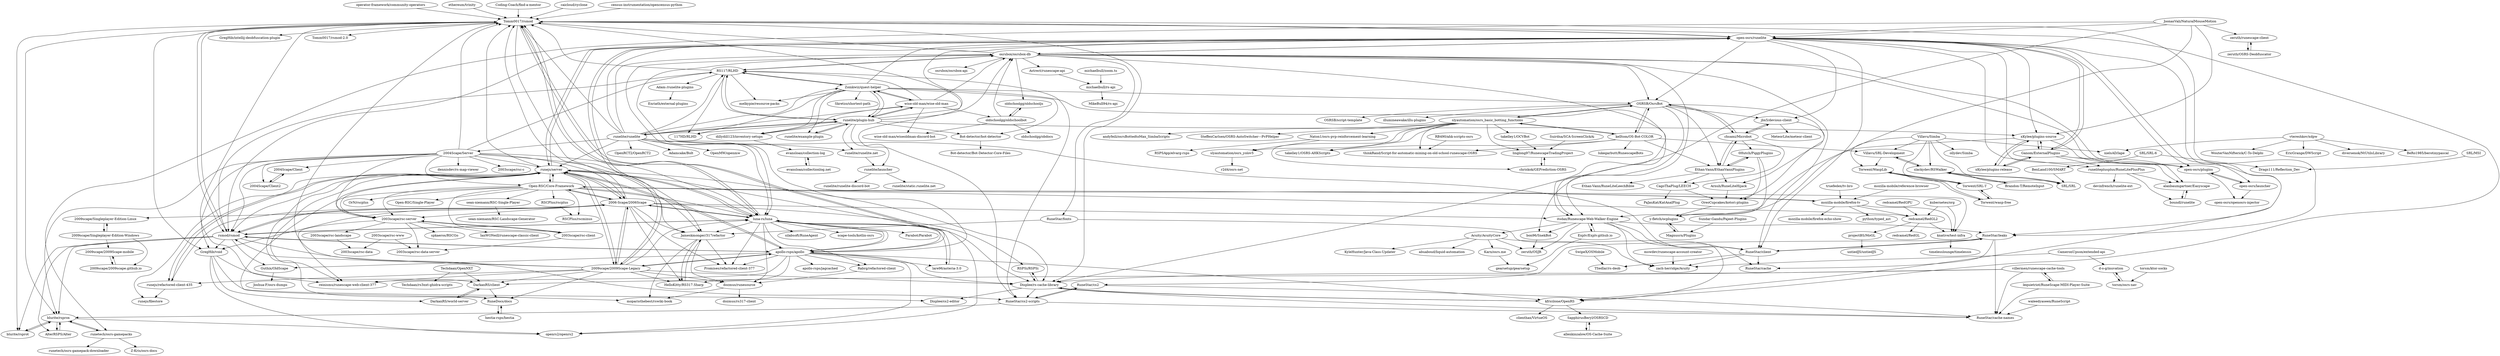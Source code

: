 digraph G {
"operator-framework/community-operators" -> "Tomm0017/rsmod" ["e"=1]
"kubernetes/org" -> "knative/test-infra" ["e"=1]
"kubernetes/org" -> "redcamel/RedGL2" ["e"=1]
"mozilla-mobile/reference-browser" -> "mozilla-mobile/firefox-tv" ["e"=1]
"JoonasVali/NaturalMouseMotion" -> "itsdax/Runescape-Web-Walker-Engine"
"JoonasVali/NaturalMouseMotion" -> "open-osrs/runelite"
"JoonasVali/NaturalMouseMotion" -> "zeruth/runescape-client"
"JoonasVali/NaturalMouseMotion" -> "runetech/osrs-gamepacks"
"JoonasVali/NaturalMouseMotion" -> "bon96/SnekBot"
"JoonasVali/NaturalMouseMotion" -> "xKylee/plugins-source"
"ethereum/trinity" -> "Tomm0017/rsmod" ["e"=1]
"mozilla-mobile/firefox-tv" -> "knative/test-infra"
"mozilla-mobile/firefox-tv" -> "redcamel/RedGL2"
"mozilla-mobile/firefox-tv" -> "Open-RSC/Core-Framework"
"mozilla-mobile/firefox-tv" -> "mozilla-mobile/firefox-echo-show"
"mozilla-mobile/firefox-tv" -> "python/typed_ast" ["e"=1]
"RuneStar/fonts" -> "Jameskmonger/317refactor"
"RuneStar/fonts" -> "kfricilone/OpenRS"
"Open-RSC/Core-Framework" -> "knative/test-infra"
"Open-RSC/Core-Framework" -> "2003scape/rsc-server"
"Open-RSC/Core-Framework" -> "2006-Scape/2006Scape"
"Open-RSC/Core-Framework" -> "RSCPlus/rscplus"
"Open-RSC/Core-Framework" -> "runejs/server"
"Open-RSC/Core-Framework" -> "luna-rs/luna"
"Open-RSC/Core-Framework" -> "OrN/rscplus"
"Open-RSC/Core-Framework" -> "moparisthebest/rswiki-book"
"Open-RSC/Core-Framework" -> "Open-RSC/Single-Player"
"Open-RSC/Core-Framework" -> "sean-niemann/RSC-Single-Player"
"Open-RSC/Core-Framework" -> "2003scape/rsc-client"
"Open-RSC/Core-Framework" -> "redcamel/RedGL2"
"Open-RSC/Core-Framework" -> "mozilla-mobile/firefox-tv"
"Open-RSC/Core-Framework" -> "RSCPlus/rscminus"
"Open-RSC/Core-Framework" -> "Jameskmonger/317refactor"
"mswdev/runescape-account-creator" -> "zach-herridge/Acuity"
"runeliteplusplus/RuneLitePlusPlus" -> "alanbaumgartner/Easyscape"
"runeliteplusplus/RuneLitePlusPlus" -> "devinfrench/runelite-ext"
"runeliteplusplus/RuneLitePlusPlus" -> "boundl/runelite"
"open-osrs/runelite" -> "open-osrs/plugins"
"open-osrs/runelite" -> "Tomm0017/rsmod"
"open-osrs/runelite" -> "Ganom/ExternalPlugins"
"open-osrs/runelite" -> "runeliteplusplus/RuneLitePlusPlus"
"open-osrs/runelite" -> "xKylee/plugins-source"
"open-osrs/runelite" -> "rsmod/rsmod"
"open-osrs/runelite" -> "open-osrs/launcher"
"open-osrs/runelite" -> "RuneStar/client"
"open-osrs/runelite" -> "2009scape/2009Scape-Legacy"
"open-osrs/runelite" -> "runejs/server"
"open-osrs/runelite" -> "osrsbox/osrsbox-db"
"open-osrs/runelite" -> "jbx5/devious-client"
"open-osrs/runelite" -> "alanbaumgartner/Easyscape"
"open-osrs/runelite" -> "OSRSB/OsrsBot"
"open-osrs/runelite" -> "RuneStar/leaks"
"OSRSB/OsrsBot" -> "OSRSB/script-template"
"OSRSB/OsrsBot" -> "slyautomation/osrs_basic_botting_functions"
"OSRSB/OsrsBot" -> "chsami/Microbot"
"OSRSB/OsrsBot" -> "kelltom/OS-Bot-COLOR"
"OSRSB/OsrsBot" -> "jbx5/devious-client"
"OSRSB/OsrsBot" -> "Ethan-Vann/EthanVannPlugins"
"OSRSB/OsrsBot" -> "itsdax/Runescape-Web-Walker-Engine"
"OSRSB/OsrsBot" -> "illumineawake/illu-plugins"
"OSRSB/OsrsBot" -> "Arnuh/RuneLiteHijack"
"SwipeX/OSMobile" -> "TSedlar/rs-deob"
"Villavu/Simba" -> "slackydev/RSWalker"
"Villavu/Simba" -> "Villavu/SRL-Development"
"Villavu/Simba" -> "nielsAD/lape"
"Villavu/Simba" -> "SRL/SRL"
"Villavu/Simba" -> "Torwent/SRL-T"
"Villavu/Simba" -> "Torwent/WaspLib"
"Villavu/Simba" -> "ollydev/Simba"
"Ganom/ExternalPlugins" -> "xKylee/plugins-source"
"Ganom/ExternalPlugins" -> "xKylee/plugins-release"
"Ganom/ExternalPlugins" -> "open-osrs/plugins"
"Ganom/ExternalPlugins" -> "runeliteplusplus/RuneLitePlusPlus"
"Ganom/ExternalPlugins" -> "open-osrs/runelite"
"Ganom/ExternalPlugins" -> "alanbaumgartner/Easyscape"
"2009scape/2009Scape-Legacy" -> "2006-Scape/2006Scape"
"2009scape/2009Scape-Legacy" -> "runejs/server"
"2009scape/2009Scape-Legacy" -> "runejs/refactored-client-435"
"2009scape/2009Scape-Legacy" -> "Tomm0017/rsmod"
"2009scape/2009Scape-Legacy" -> "Displee/rs-cache-library"
"2009scape/2009Scape-Legacy" -> "apollo-rsps/apollo"
"2009scape/2009Scape-Legacy" -> "HelloKitty/RS317.Sharp"
"2009scape/2009Scape-Legacy" -> "RuneDocs/docs"
"2009scape/2009Scape-Legacy" -> "reinismu/runescape-web-client-377"
"2009scape/2009Scape-Legacy" -> "luna-rs/luna"
"2009scape/2009Scape-Legacy" -> "open-osrs/runelite"
"2009scape/2009Scape-Legacy" -> "dozmus/runesource"
"2009scape/2009Scape-Legacy" -> "DarkanRS/client"
"2009scape/2009Scape-Legacy" -> "rsmod/rsmod"
"open-osrs/launcher" -> "open-osrs/plugins"
"open-osrs/launcher" -> "open-osrs/openosrs-injector"
"Coding-Coach/find-a-mentor" -> "Tomm0017/rsmod" ["e"=1]
"RuneStar/cs2-scripts" -> "RuneStar/cs2"
"RuneStar/cs2-scripts" -> "RuneStar/cache-names"
"RuneStar/cs2-scripts" -> "blurite/rsprox"
"Tomm0017/rsmod" -> "rsmod/rsmod"
"Tomm0017/rsmod" -> "apollo-rsps/apollo"
"Tomm0017/rsmod" -> "luna-rs/luna"
"Tomm0017/rsmod" -> "RuneStar/leaks"
"Tomm0017/rsmod" -> "RuneStar/cs2-scripts"
"Tomm0017/rsmod" -> "Displee/rs-cache-library"
"Tomm0017/rsmod" -> "kfricilone/OpenRS"
"Tomm0017/rsmod" -> "GregHib/intellij-deobfuscation-plugin"
"Tomm0017/rsmod" -> "blurite/rsprot"
"Tomm0017/rsmod" -> "open-osrs/runelite"
"Tomm0017/rsmod" -> "Tomm0017/rsmod-2.0"
"Tomm0017/rsmod" -> "GregHib/void"
"Tomm0017/rsmod" -> "blurite/rsprox"
"Tomm0017/rsmod" -> "Jameskmonger/317refactor"
"Tomm0017/rsmod" -> "reinismu/runescape-web-client-377"
"DarkanRS/client" -> "DarkanRS/world-server"
"DarkanRS/client" -> "RuneDocs/docs"
"alanbaumgartner/Easyscape" -> "boundl/runelite"
"boundl/runelite" -> "alanbaumgartner/Easyscape"
"Suirdna/SCA-ScreenClickAi" -> "linglong97/RunescapeTradingProject"
"lequietriot/RuneScape-MIDI-Player-Suite" -> "RuneStar/cache-names"
"lequietriot/RuneScape-MIDI-Player-Suite" -> "villermen/runescape-cache-tools"
"2006-Scape/2006Scape" -> "2009scape/2009Scape-Legacy"
"2006-Scape/2006Scape" -> "runejs/server"
"2006-Scape/2006Scape" -> "luna-rs/luna"
"2006-Scape/2006Scape" -> "rsmod/rsmod"
"2006-Scape/2006Scape" -> "runejs/refactored-client-435"
"2006-Scape/2006Scape" -> "Tomm0017/rsmod"
"2006-Scape/2006Scape" -> "2009scape/Singleplayer-Edition-Linux"
"2006-Scape/2006Scape" -> "Open-RSC/Core-Framework"
"2006-Scape/2006Scape" -> "2003scape/rsc-server"
"2006-Scape/2006Scape" -> "GregHib/void"
"2006-Scape/2006Scape" -> "Jameskmonger/317refactor"
"2006-Scape/2006Scape" -> "HelloKitty/RS317.Sharp"
"2006-Scape/2006Scape" -> "itsdax/Runescape-Web-Walker-Engine"
"2006-Scape/2006Scape" -> "RSPSi/RSPSi"
"2006-Scape/2006Scape" -> "Promises/refactored-client-377"
"BenLand100/SMART" -> "SRL/SRL"
"oldschoolgg/oldschoolbot" -> "oldschoolgg/oldschooljs"
"oldschoolgg/oldschoolbot" -> "osrsbox/osrsbox-db"
"oldschoolgg/oldschoolbot" -> "oldschoolgg/obdocs"
"oldschoolgg/oldschoolbot" -> "wise-old-man/wiseoldman-discord-bot"
"SRL/SRL-6" -> "BenLand100/SMART"
"SRL/SRL-6" -> "Drags111/Reflection_Dev"
"RuneStar/leaks" -> "RuneStar/cache"
"RuneStar/leaks" -> "RuneStar/cs2"
"RuneStar/leaks" -> "RuneStar/client"
"RuneStar/leaks" -> "RuneStar/cache-names"
"CameronUpson/extended-api" -> "zach-herridge/Acuity"
"CameronUpson/extended-api" -> "d-o-g/inuvation"
"RuneStar/cs2" -> "RuneStar/cache-names"
"RuneStar/cs2" -> "RuneStar/cs2-scripts"
"oldschoolgg/oldschooljs" -> "oldschoolgg/oldschoolbot"
"redcamel/RedGL2" -> "knative/test-infra"
"redcamel/RedGL2" -> "redcamel/RedGL"
"redcamel/RedGL2" -> "projectBS/MoGL"
"HelloKitty/RS317.Sharp" -> "Jameskmonger/317refactor"
"RSPSi/RSPSi" -> "Displee/rs-cache-library"
"zeruth/runescape-client" -> "zeruth/OSRS-Deobfuscator"
"hestia-rsps/hestia" -> "RuneDocs/docs"
"knative/test-infra" -> "timelesslounge/timelessis"
"zeruth/OSRS-Deobfuscator" -> "zeruth/runescape-client"
"bon96/SnekBot" -> "zeruth/OSJR"
"waleedyaseen/RuneScript" -> "RuneStar/cache-names"
"SRL/SRL" -> "slackydev/RSWalker"
"SRL/MSI" -> "Drags111/Reflection_Dev"
"dillydill123/inventory-setups" -> "evansloan/collection-log"
"wise-old-man/wise-old-man" -> "wise-old-man/wiseoldman-discord-bot"
"wise-old-man/wise-old-man" -> "Zoinkwiz/quest-helper"
"wise-old-man/wise-old-man" -> "RS117/RLHD"
"wise-old-man/wise-old-man" -> "runelite/plugin-hub"
"wise-old-man/wise-old-man" -> "osrsbox/osrsbox-db"
"wise-old-man/wise-old-man" -> "oldschoolgg/oldschoolbot"
"wise-old-man/wise-old-man" -> "dillydill123/inventory-setups"
"vtereshkov/xdpw" -> "BeRo1985/berotinypascal"
"vtereshkov/xdpw" -> "nielsAD/lape"
"vtereshkov/xdpw" -> "WouterVanNifterick/C-To-Delphi" ["e"=1]
"vtereshkov/xdpw" -> "EricGrange/DWScript" ["e"=1]
"vtereshkov/xdpw" -> "diversenok/NtUtilsLibrary"
"2003scape/rsc-landscape" -> "2003scape/rsc-data"
"2009scape/Singleplayer-Edition-Windows" -> "2009scape/Singleplayer-Edition-Linux"
"2009scape/Singleplayer-Edition-Windows" -> "2009scape/2009scape.github.io"
"2009scape/Singleplayer-Edition-Windows" -> "2009scape/2009Scape-mobile"
"runelite/plugin-hub" -> "runelite/example-plugin"
"runelite/plugin-hub" -> "Zoinkwiz/quest-helper"
"runelite/plugin-hub" -> "runelite/runelite"
"runelite/plugin-hub" -> "RS117/RLHD"
"runelite/plugin-hub" -> "Bot-detector/bot-detector"
"runelite/plugin-hub" -> "runelite/launcher"
"runelite/plugin-hub" -> "dillydill123/inventory-setups"
"runelite/plugin-hub" -> "open-osrs/runelite"
"runelite/plugin-hub" -> "runelite/runelite.net"
"runelite/plugin-hub" -> "117HD/RLHD"
"runelite/plugin-hub" -> "xKylee/plugins-source"
"runelite/plugin-hub" -> "wise-old-man/wise-old-man"
"runelite/plugin-hub" -> "osrsbox/osrsbox-db"
"Zoinkwiz/quest-helper" -> "runelite/plugin-hub"
"Zoinkwiz/quest-helper" -> "RS117/RLHD"
"Zoinkwiz/quest-helper" -> "runelite/example-plugin"
"Zoinkwiz/quest-helper" -> "Bot-detector/bot-detector"
"Zoinkwiz/quest-helper" -> "wise-old-man/wise-old-man"
"Zoinkwiz/quest-helper" -> "dillydill123/inventory-setups"
"Zoinkwiz/quest-helper" -> "open-osrs/runelite"
"Zoinkwiz/quest-helper" -> "117HD/RLHD"
"Zoinkwiz/quest-helper" -> "melkypie/resource-packs"
"Zoinkwiz/quest-helper" -> "OSRSB/OsrsBot"
"Zoinkwiz/quest-helper" -> "Skretzo/shortest-path"
"Zoinkwiz/quest-helper" -> "itsdax/Runescape-Web-Walker-Engine"
"xKylee/plugins-release" -> "xKylee/plugins-source"
"xKylee/plugins-release" -> "Ganom/ExternalPlugins"
"open-osrs/plugins" -> "open-osrs/launcher"
"open-osrs/plugins" -> "open-osrs/openosrs-injector"
"lare96/asteria-3.0" -> "luna-rs/luna"
"redcamel/RedGPU" -> "redcamel/RedGL2" ["e"=1]
"Adam-/runelite-plugins" -> "Enriath/external-plugins"
"sean-niemann/RSC-Single-Player" -> "sean-niemann/RSC-Landscape-Generator"
"takelley1/OCVBot" -> "linglong97/RunescapeTradingProject"
"runejs/server" -> "runejs/refactored-client-435"
"runejs/server" -> "2003scape/rsc-server"
"runejs/server" -> "2006-Scape/2006Scape"
"runejs/server" -> "reinismu/runescape-web-client-377"
"runejs/server" -> "2009scape/2009Scape-Legacy"
"runejs/server" -> "apollo-rsps/apollo"
"runejs/server" -> "Tomm0017/rsmod"
"runejs/server" -> "rsmod/rsmod"
"runejs/server" -> "luna-rs/luna"
"runejs/server" -> "Displee/rs-cache-library"
"runejs/server" -> "Open-RSC/Core-Framework"
"runejs/server" -> "RuneDocs/docs"
"runejs/server" -> "openrs2/openrs2"
"runejs/server" -> "open-osrs/runelite"
"runejs/server" -> "runejs/filestore"
"runelite/example-plugin" -> "runelite/plugin-hub"
"2003scape/rsc-server" -> "2003scape/rsc-client"
"2003scape/rsc-server" -> "2003scape/rsc-data-server"
"2003scape/rsc-server" -> "spkaeros/RSCGo"
"2003scape/rsc-server" -> "reinismu/runescape-web-client-377"
"2003scape/rsc-server" -> "2003scape/rsc-landscape"
"2003scape/rsc-server" -> "IanWONeill/runescape-classic-client"
"2003scape/rsc-server" -> "runejs/server"
"xKylee/plugins-source" -> "Ganom/ExternalPlugins"
"xKylee/plugins-source" -> "xKylee/plugins-release"
"xKylee/plugins-source" -> "open-osrs/plugins"
"xKylee/plugins-source" -> "y-fletch/ocplugins"
"runetech/osrs-gamepacks" -> "runetech/osrs-gamepack-downloader"
"runetech/osrs-gamepacks" -> "Z-Kris/osrs-docs"
"runetech/osrs-gamepacks" -> "blurite/rsprox"
"runejs/refactored-client-435" -> "runejs/server"
"runejs/refactored-client-435" -> "runejs/filestore"
"villermen/runescape-cache-tools" -> "lequietriot/RuneScape-MIDI-Player-Suite"
"villermen/runescape-cache-tools" -> "Displee/rs-cache-library"
"villermen/runescape-cache-tools" -> "DarkanRS/client"
"villermen/runescape-cache-tools" -> "RuneStar/cache-names"
"RSCPlus/rscplus" -> "RSCPlus/rscminus"
"Guthix/OldScape" -> "Joshua-F/osrs-dumps"
"Jameskmonger/317refactor" -> "dozmus/runesource"
"Jameskmonger/317refactor" -> "moparisthebest/rswiki-book"
"Jameskmonger/317refactor" -> "Promises/refactored-client-377"
"Jameskmonger/317refactor" -> "HelloKitty/RS317.Sharp"
"chriskok/GEPrediction-OSRS" -> "linglong97/RunescapeTradingProject"
"evansloan/collection-log" -> "evansloan/collectionlog.net"
"d-o-g/inuvation" -> "torsm/osrs-nav"
"rsmod/rsmod" -> "Tomm0017/rsmod"
"rsmod/rsmod" -> "luna-rs/luna"
"rsmod/rsmod" -> "blurite/rsprox"
"rsmod/rsmod" -> "GregHib/void"
"rsmod/rsmod" -> "Guthix/OldScape"
"rsmod/rsmod" -> "apollo-rsps/apollo"
"rsmod/rsmod" -> "AlterRSPS/Alter"
"rsmod/rsmod" -> "blurite/rsprot"
"rsmod/rsmod" -> "RuneStar/cs2-scripts"
"rsmod/rsmod" -> "2006-Scape/2006Scape"
"RuneDocs/docs" -> "hestia-rsps/hestia"
"Villavu/SRL-Development" -> "slackydev/RSWalker"
"Villavu/SRL-Development" -> "Torwent/WaspLib"
"slackydev/RSWalker" -> "SRL/SRL"
"slackydev/RSWalker" -> "Brandon-T/RemoteInput"
"slackydev/RSWalker" -> "Villavu/SRL-Development"
"2009scape/2009scape.github.io" -> "2009scape/2009Scape-mobile"
"2003scape/rsc-client" -> "2003scape/rsc-data-server"
"2003scape/rsc-client" -> "2003scape/rsc-server"
"2009scape/Singleplayer-Edition-Linux" -> "2009scape/Singleplayer-Edition-Windows"
"Brandon-T/RemoteInput" -> "slackydev/RSWalker"
"Torwent/wasp-free" -> "Torwent/WaspLib"
"Torwent/wasp-free" -> "Torwent/SRL-T"
"slyautomation/osrs_basic_botting_functions" -> "kelltom/OS-Bot-COLOR"
"slyautomation/osrs_basic_botting_functions" -> "OSRSB/OsrsBot"
"slyautomation/osrs_basic_botting_functions" -> "takelley1/OSRS-AHKScripts"
"slyautomation/osrs_basic_botting_functions" -> "andyfeili/osrsBottedtoMax_SimbaScripts"
"slyautomation/osrs_basic_botting_functions" -> "slyautomation/osrs_yolov5"
"slyautomation/osrs_basic_botting_functions" -> "linglong97/RunescapeTradingProject"
"slyautomation/osrs_basic_botting_functions" -> "Naton1/osrs-pvp-reinforcement-learning"
"slyautomation/osrs_basic_botting_functions" -> "takelley1/OCVBot"
"slyautomation/osrs_basic_botting_functions" -> "chriskok/GEPrediction-OSRS"
"slyautomation/osrs_basic_botting_functions" -> "thinkRand/Script-for-automatic-mining-on-old-school-runescape-OSRS"
"slyautomation/osrs_basic_botting_functions" -> "SteffenCarlsen/OSRS-AutoSwitcher---PvPHelper"
"Astrect/runescape-api" -> "michaelbull/rs-api"
"dozmus/runesource" -> "dozmus/rs317-client"
"dozmus/runesource" -> "moparisthebest/rswiki-book"
"Sundar-Gandu/Pajeet-Plugins" -> "Magnusrn/Plugins"
"DarkanRS/world-server" -> "DarkanRS/client"
"Displee/rs-cache-library" -> "kfricilone/OpenRS"
"Displee/rs-cache-library" -> "RSPSi/RSPSi"
"Displee/rs-cache-library" -> "Displee/cs2-editor"
"Displee/rs-cache-library" -> "RuneStar/cs2-scripts"
"Displee/rs-cache-library" -> "RuneStar/cache-names"
"projectBS/MoGL" -> "untiedJS/untiedJS"
"Techdaan/OpenNXT" -> "DarkanRS/client"
"Techdaan/OpenNXT" -> "Techdaan/rs3nxt-ghidra-scripts"
"allenkinzalow/OS-Cache-Suite" -> "SapphirusBeryl/OSRSCD"
"GregHib/void" -> "Displee/cs2-editor"
"GregHib/void" -> "DarkanRS/client"
"GregHib/void" -> "DarkanRS/world-server"
"GregHib/void" -> "openrs2/openrs2"
"Bot-detector/bot-detector" -> "Bot-detector/Bot-Detector-Core-Files"
"Torwent/WaspLib" -> "Torwent/SRL-T"
"Torwent/WaspLib" -> "Torwent/wasp-free"
"Torwent/SRL-T" -> "Torwent/WaspLib"
"Torwent/SRL-T" -> "Torwent/wasp-free"
"2003scape/rsc-www" -> "2003scape/rsc-data"
"2003scape/rsc-www" -> "2003scape/rsc-data-server"
"torsm/ktor-socks" -> "torsm/osrs-nav"
"runelite/runelite.net" -> "runelite/launcher"
"michaelbull/rs-api" -> "MikeBull94/rs-api"
"kelltom/OS-Bot-COLOR" -> "slyautomation/osrs_basic_botting_functions"
"kelltom/OS-Bot-COLOR" -> "OSRSB/OsrsBot"
"kelltom/OS-Bot-COLOR" -> "Villavu/SRL-Development"
"kelltom/OS-Bot-COLOR" -> "lukegarbutt/RunescapeBots"
"kelltom/OS-Bot-COLOR" -> "thinkRand/Script-for-automatic-mining-on-old-school-runescape-OSRS"
"kelltom/OS-Bot-COLOR" -> "takelley1/OSRS-AHKScripts"
"kelltom/OS-Bot-COLOR" -> "Ethan-Vann/EthanVannPlugins"
"kfricilone/OpenRS" -> "clienthax/VirtueOS"
"kfricilone/OpenRS" -> "Displee/rs-cache-library"
"kfricilone/OpenRS" -> "SapphirusBeryl/OSRSCD"
"y-fletch/ocplugins" -> "Magnusrn/Plugins"
"AlterRSPS/Alter" -> "blurite/rsprox"
"RS117/RLHD" -> "117HD/RLHD"
"RS117/RLHD" -> "RuneStar/cs2-scripts"
"RS117/RLHD" -> "Zoinkwiz/quest-helper"
"RS117/RLHD" -> "runelite/plugin-hub"
"RS117/RLHD" -> "Tomm0017/rsmod"
"RS117/RLHD" -> "melkypie/resource-packs"
"RS117/RLHD" -> "Adam-/runelite-plugins"
"RS117/RLHD" -> "osrsbox/osrsbox-db"
"RS117/RLHD" -> "rsmod/rsmod"
"Magnusrn/Plugins" -> "y-fletch/ocplugins"
"luna-rs/luna" -> "apollo-rsps/apollo"
"luna-rs/luna" -> "Jameskmonger/317refactor"
"luna-rs/luna" -> "lare96/asteria-3.0"
"luna-rs/luna" -> "rsmod/rsmod"
"luna-rs/luna" -> "Tomm0017/rsmod"
"luna-rs/luna" -> "Parabot/Parabot"
"luna-rs/luna" -> "2006-Scape/2006Scape"
"luna-rs/luna" -> "silabsoft/RuneAgent"
"luna-rs/luna" -> "dozmus/runesource"
"luna-rs/luna" -> "Displee/rs-cache-library"
"luna-rs/luna" -> "runejs/server"
"luna-rs/luna" -> "Promises/refactored-client-377"
"luna-rs/luna" -> "scape-tools/kotlin-osrs"
"luna-rs/luna" -> "Rabrg/refactored-client"
"slyautomation/osrs_yolov5" -> "r2d4/osrs-net"
"evansloan/collectionlog.net" -> "evansloan/collection-log"
"2009scape/2009Scape-mobile" -> "2009scape/2009scape.github.io"
"SapphirusBeryl/OSRSCD" -> "allenkinzalow/OS-Cache-Suite"
"torsm/osrs-nav" -> "d-o-g/inuvation"
"runelite/runelite" -> "runelite/plugin-hub"
"runelite/runelite" -> "open-osrs/runelite"
"runelite/runelite" -> "Zoinkwiz/quest-helper"
"runelite/runelite" -> "osrsbox/osrsbox-db"
"runelite/runelite" -> "RS117/RLHD"
"runelite/runelite" -> "2004Scape/Server"
"runelite/runelite" -> "wise-old-man/wise-old-man"
"runelite/runelite" -> "OpenRCT2/OpenRCT2" ["e"=1]
"runelite/runelite" -> "Tomm0017/rsmod"
"runelite/runelite" -> "runelite/runelite.net"
"runelite/runelite" -> "luna-rs/luna"
"runelite/runelite" -> "Adamcake/Bolt" ["e"=1]
"runelite/runelite" -> "OpenMW/openmw" ["e"=1]
"runelite/runelite" -> "RuneStar/client"
"runelite/runelite" -> "runejs/server"
"jbx5/devious-client" -> "OreoCupcakes/kotori-plugins"
"jbx5/devious-client" -> "chsami/Microbot"
"jbx5/devious-client" -> "MeteorLite/meteor-client"
"Arnuh/RuneLiteHijack" -> "OreoCupcakes/kotori-plugins"
"OreoCupcakes/kotori-plugins" -> "y-fletch/ocplugins"
"runelite/launcher" -> "runelite/runelite-discord-bot"
"runelite/launcher" -> "runelite/static.runelite.net"
"Ethan-Vann/EthanVannPlugins" -> "0Hutch/PiggyPlugins"
"Ethan-Vann/EthanVannPlugins" -> "CagoThaPlug/LEECH"
"Ethan-Vann/EthanVannPlugins" -> "Ethan-Vann/RuneLiteLeechBible"
"Ethan-Vann/EthanVannPlugins" -> "chsami/Microbot"
"Ethan-Vann/EthanVannPlugins" -> "Arnuh/RuneLiteHijack"
"2004Scape/Server" -> "2004Scape/Client"
"2004Scape/Server" -> "2004Scape/Client2"
"2004Scape/Server" -> "rsmod/rsmod"
"2004Scape/Server" -> "2006-Scape/2006Scape"
"2004Scape/Server" -> "Tomm0017/rsmod"
"2004Scape/Server" -> "dennisdev/rs-map-viewer"
"2004Scape/Server" -> "2003scape/rsc-server"
"2004Scape/Server" -> "Jameskmonger/317refactor"
"2004Scape/Server" -> "Open-RSC/Core-Framework"
"2004Scape/Server" -> "runejs/server"
"2004Scape/Server" -> "GregHib/void"
"2004Scape/Server" -> "2003scape/rsc-c"
"2004Scape/Server" -> "luna-rs/luna"
"2004Scape/Server" -> "blurite/rsprox"
"2004Scape/Server" -> "RS117/RLHD"
"michaelbull/zoom.ts" -> "michaelbull/rs-api"
"chsami/Microbot" -> "0Hutch/PiggyPlugins"
"chsami/Microbot" -> "Ethan-Vann/EthanVannPlugins"
"chsami/Microbot" -> "jbx5/devious-client"
"chsami/Microbot" -> "CagoThaPlug/LEECH"
"chsami/Microbot" -> "OSRSB/OsrsBot"
"2004Scape/Client2" -> "2004Scape/Client"
"0Hutch/PiggyPlugins" -> "y-fletch/ocplugins"
"0Hutch/PiggyPlugins" -> "Ethan-Vann/EthanVannPlugins"
"0Hutch/PiggyPlugins" -> "OreoCupcakes/kotori-plugins"
"CagoThaPlug/LEECH" -> "OreoCupcakes/kotori-plugins"
"CagoThaPlug/LEECH" -> "PaJauKat/KatAnalPlug"
"2004Scape/Client" -> "2004Scape/Client2"
"RB490/ahk-scripts-osrs" -> "thinkRand/Script-for-automatic-mining-on-old-school-runescape-OSRS"
"Naton1/osrs-pvp-reinforcement-learning" -> "slyautomation/osrs_yolov5"
"Naton1/osrs-pvp-reinforcement-learning" -> "RSPSApp/elvarg-rsps"
"caicloud/cyclone" -> "Tomm0017/rsmod" ["e"=1]
"apollo-rsps/apollo" -> "luna-rs/luna"
"apollo-rsps/apollo" -> "Tomm0017/rsmod"
"apollo-rsps/apollo" -> "reinismu/runescape-web-client-377"
"apollo-rsps/apollo" -> "rsmod/rsmod"
"apollo-rsps/apollo" -> "runejs/server"
"apollo-rsps/apollo" -> "Promises/refactored-client-377"
"apollo-rsps/apollo" -> "Rabrg/refactored-client"
"apollo-rsps/apollo" -> "openrs2/openrs2"
"apollo-rsps/apollo" -> "lare96/asteria-3.0"
"apollo-rsps/apollo" -> "Displee/rs-cache-library"
"apollo-rsps/apollo" -> "Guthix/OldScape"
"apollo-rsps/apollo" -> "apollo-rsps/jagcached"
"apollo-rsps/apollo" -> "HelloKitty/RS317.Sharp"
"apollo-rsps/apollo" -> "kfricilone/OpenRS"
"apollo-rsps/apollo" -> "2009scape/2009Scape-Legacy"
"Karn/osrs.me" -> "gearsetup/gearsetup"
"Rabrg/refactored-client" -> "dozmus/runesource"
"blurite/rsprot" -> "blurite/rsprox"
"osrsbox/osrsbox-db" -> "osrsbox/osrsbox-api"
"osrsbox/osrsbox-db" -> "RuneStar/fonts"
"osrsbox/osrsbox-db" -> "kfricilone/OpenRS"
"osrsbox/osrsbox-db" -> "luna-rs/luna"
"osrsbox/osrsbox-db" -> "open-osrs/plugins"
"osrsbox/osrsbox-db" -> "Displee/rs-cache-library"
"osrsbox/osrsbox-db" -> "open-osrs/runelite"
"osrsbox/osrsbox-db" -> "itsdax/Runescape-Web-Walker-Engine"
"osrsbox/osrsbox-db" -> "Tomm0017/rsmod"
"osrsbox/osrsbox-db" -> "OSRSB/OsrsBot"
"osrsbox/osrsbox-db" -> "oldschoolgg/oldschooljs"
"osrsbox/osrsbox-db" -> "apollo-rsps/apollo"
"osrsbox/osrsbox-db" -> "RS117/RLHD"
"osrsbox/osrsbox-db" -> "RuneStar/client"
"osrsbox/osrsbox-db" -> "Astrect/runescape-api"
"itsdax/Runescape-Web-Walker-Engine" -> "Explv/Explv.github.io"
"itsdax/Runescape-Web-Walker-Engine" -> "Acuity/AcuityCore"
"itsdax/Runescape-Web-Walker-Engine" -> "zach-herridge/Acuity"
"itsdax/Runescape-Web-Walker-Engine" -> "zeruth/OSJR"
"itsdax/Runescape-Web-Walker-Engine" -> "RuneStar/client"
"itsdax/Runescape-Web-Walker-Engine" -> "RuneStar/leaks"
"itsdax/Runescape-Web-Walker-Engine" -> "bon96/SnekBot"
"itsdax/Runescape-Web-Walker-Engine" -> "RuneStar/cache"
"blurite/rsprox" -> "blurite/rsprot"
"blurite/rsprox" -> "AlterRSPS/Alter"
"blurite/rsprox" -> "openrs2/openrs2"
"blurite/rsprox" -> "runetech/osrs-gamepacks"
"truefedex/tv-bro" -> "mozilla-mobile/firefox-tv" ["e"=1]
"census-instrumentation/opencensus-python" -> "Tomm0017/rsmod" ["e"=1]
"Acuity/AcuityCore" -> "zach-herridge/Acuity"
"Acuity/AcuityCore" -> "Karn/osrs.me"
"Acuity/AcuityCore" -> "zeruth/OSJR"
"Acuity/AcuityCore" -> "KyleHunter/Java-Class-Updater"
"Acuity/AcuityCore" -> "abuaboud/liquid-automation"
"linglong97/RunescapeTradingProject" -> "chriskok/GEPrediction-OSRS"
"Explv/Explv.github.io" -> "itsdax/Runescape-Web-Walker-Engine"
"Explv/Explv.github.io" -> "gearsetup/gearsetup"
"RuneStar/client" -> "RuneStar/leaks"
"RuneStar/client" -> "zach-herridge/Acuity"
"RuneStar/client" -> "RuneStar/cache"
"RuneStar/client" -> "TSedlar/rs-deob"
"operator-framework/community-operators" ["l"="7.986,-9.933", "c"=14]
"Tomm0017/rsmod" ["l"="10.499,-12.274"]
"kubernetes/org" ["l"="30.6,-24.712", "c"=523]
"knative/test-infra" ["l"="10.365,-12.156"]
"redcamel/RedGL2" ["l"="10.384,-12.141"]
"mozilla-mobile/reference-browser" ["l"="-52.815,9.259", "c"=19]
"mozilla-mobile/firefox-tv" ["l"="10.377,-12.174"]
"JoonasVali/NaturalMouseMotion" ["l"="10.499,-12.372"]
"itsdax/Runescape-Web-Walker-Engine" ["l"="10.52,-12.357"]
"open-osrs/runelite" ["l"="10.528,-12.312"]
"zeruth/runescape-client" ["l"="10.479,-12.425"]
"runetech/osrs-gamepacks" ["l"="10.457,-12.337"]
"bon96/SnekBot" ["l"="10.513,-12.384"]
"xKylee/plugins-source" ["l"="10.561,-12.354"]
"ethereum/trinity" ["l"="8.042,-10.136", "c"=14]
"Open-RSC/Core-Framework" ["l"="10.418,-12.207"]
"mozilla-mobile/firefox-echo-show" ["l"="10.34,-12.167"]
"python/typed_ast" ["l"="45.376,21.262", "c"=20]
"RuneStar/fonts" ["l"="10.489,-12.307"]
"Jameskmonger/317refactor" ["l"="10.452,-12.24"]
"kfricilone/OpenRS" ["l"="10.497,-12.294"]
"2003scape/rsc-server" ["l"="10.418,-12.242"]
"2006-Scape/2006Scape" ["l"="10.455,-12.256"]
"RSCPlus/rscplus" ["l"="10.413,-12.164"]
"runejs/server" ["l"="10.469,-12.246"]
"luna-rs/luna" ["l"="10.483,-12.24"]
"OrN/rscplus" ["l"="10.384,-12.202"]
"moparisthebest/rswiki-book" ["l"="10.436,-12.211"]
"Open-RSC/Single-Player" ["l"="10.399,-12.186"]
"sean-niemann/RSC-Single-Player" ["l"="10.365,-12.204"]
"2003scape/rsc-client" ["l"="10.396,-12.228"]
"RSCPlus/rscminus" ["l"="10.415,-12.181"]
"mswdev/runescape-account-creator" ["l"="10.443,-12.398"]
"zach-herridge/Acuity" ["l"="10.476,-12.383"]
"runeliteplusplus/RuneLitePlusPlus" ["l"="10.493,-12.348"]
"alanbaumgartner/Easyscape" ["l"="10.507,-12.347"]
"devinfrench/runelite-ext" ["l"="10.462,-12.365"]
"boundl/runelite" ["l"="10.483,-12.358"]
"open-osrs/plugins" ["l"="10.552,-12.337"]
"Ganom/ExternalPlugins" ["l"="10.535,-12.353"]
"rsmod/rsmod" ["l"="10.484,-12.274"]
"open-osrs/launcher" ["l"="10.538,-12.339"]
"RuneStar/client" ["l"="10.52,-12.33"]
"2009scape/2009Scape-Legacy" ["l"="10.484,-12.257"]
"osrsbox/osrsbox-db" ["l"="10.545,-12.31"]
"jbx5/devious-client" ["l"="10.616,-12.365"]
"OSRSB/OsrsBot" ["l"="10.616,-12.393"]
"RuneStar/leaks" ["l"="10.516,-12.301"]
"OSRSB/script-template" ["l"="10.609,-12.416"]
"slyautomation/osrs_basic_botting_functions" ["l"="10.659,-12.466"]
"chsami/Microbot" ["l"="10.645,-12.383"]
"kelltom/OS-Bot-COLOR" ["l"="10.681,-12.437"]
"Ethan-Vann/EthanVannPlugins" ["l"="10.66,-12.405"]
"illumineawake/illu-plugins" ["l"="10.616,-12.434"]
"Arnuh/RuneLiteHijack" ["l"="10.637,-12.418"]
"SwipeX/OSMobile" ["l"="10.557,-12.401"]
"TSedlar/rs-deob" ["l"="10.535,-12.375"]
"Villavu/Simba" ["l"="10.817,-12.516"]
"slackydev/RSWalker" ["l"="10.806,-12.491"]
"Villavu/SRL-Development" ["l"="10.774,-12.486"]
"nielsAD/lape" ["l"="10.857,-12.557"]
"SRL/SRL" ["l"="10.833,-12.494"]
"Torwent/SRL-T" ["l"="10.799,-12.528"]
"Torwent/WaspLib" ["l"="10.791,-12.513"]
"ollydev/Simba" ["l"="10.837,-12.528"]
"xKylee/plugins-release" ["l"="10.555,-12.375"]
"runejs/refactored-client-435" ["l"="10.439,-12.24"]
"Displee/rs-cache-library" ["l"="10.51,-12.258"]
"apollo-rsps/apollo" ["l"="10.469,-12.274"]
"HelloKitty/RS317.Sharp" ["l"="10.438,-12.263"]
"RuneDocs/docs" ["l"="10.494,-12.211"]
"reinismu/runescape-web-client-377" ["l"="10.447,-12.271"]
"dozmus/runesource" ["l"="10.455,-12.217"]
"DarkanRS/client" ["l"="10.511,-12.203"]
"open-osrs/openosrs-injector" ["l"="10.548,-12.361"]
"Coding-Coach/find-a-mentor" ["l"="8.063,-10.158", "c"=14]
"RuneStar/cs2-scripts" ["l"="10.517,-12.274"]
"RuneStar/cs2" ["l"="10.533,-12.274"]
"RuneStar/cache-names" ["l"="10.533,-12.239"]
"blurite/rsprox" ["l"="10.472,-12.293"]
"GregHib/intellij-deobfuscation-plugin" ["l"="10.47,-12.31"]
"blurite/rsprot" ["l"="10.459,-12.289"]
"Tomm0017/rsmod-2.0" ["l"="10.484,-12.293"]
"GregHib/void" ["l"="10.496,-12.231"]
"DarkanRS/world-server" ["l"="10.52,-12.189"]
"Suirdna/SCA-ScreenClickAi" ["l"="10.707,-12.533"]
"linglong97/RunescapeTradingProject" ["l"="10.691,-12.505"]
"lequietriot/RuneScape-MIDI-Player-Suite" ["l"="10.548,-12.195"]
"villermen/runescape-cache-tools" ["l"="10.535,-12.21"]
"2009scape/Singleplayer-Edition-Linux" ["l"="10.378,-12.283"]
"RSPSi/RSPSi" ["l"="10.508,-12.238"]
"Promises/refactored-client-377" ["l"="10.44,-12.253"]
"BenLand100/SMART" ["l"="10.87,-12.487"]
"oldschoolgg/oldschoolbot" ["l"="10.598,-12.333"]
"oldschoolgg/oldschooljs" ["l"="10.579,-12.342"]
"oldschoolgg/obdocs" ["l"="10.623,-12.342"]
"wise-old-man/wiseoldman-discord-bot" ["l"="10.615,-12.321"]
"SRL/SRL-6" ["l"="10.901,-12.483"]
"Drags111/Reflection_Dev" ["l"="10.927,-12.48"]
"RuneStar/cache" ["l"="10.504,-12.332"]
"CameronUpson/extended-api" ["l"="10.433,-12.418"]
"d-o-g/inuvation" ["l"="10.406,-12.443"]
"redcamel/RedGL" ["l"="10.384,-12.113"]
"projectBS/MoGL" ["l"="10.364,-12.107"]
"zeruth/OSRS-Deobfuscator" ["l"="10.47,-12.448"]
"hestia-rsps/hestia" ["l"="10.504,-12.184"]
"timelesslounge/timelessis" ["l"="10.336,-12.135"]
"zeruth/OSJR" ["l"="10.499,-12.393"]
"waleedyaseen/RuneScript" ["l"="10.569,-12.197"]
"SRL/MSI" ["l"="10.946,-12.479"]
"dillydill123/inventory-setups" ["l"="10.629,-12.3"]
"evansloan/collection-log" ["l"="10.671,-12.3"]
"wise-old-man/wise-old-man" ["l"="10.582,-12.3"]
"Zoinkwiz/quest-helper" ["l"="10.598,-12.306"]
"RS117/RLHD" ["l"="10.561,-12.281"]
"runelite/plugin-hub" ["l"="10.592,-12.281"]
"vtereshkov/xdpw" ["l"="10.891,-12.592"]
"BeRo1985/berotinypascal" ["l"="10.922,-12.595"]
"WouterVanNifterick/C-To-Delphi" ["l"="-50.631,7.152", "c"=386]
"EricGrange/DWScript" ["l"="-50.714,7.102", "c"=386]
"diversenok/NtUtilsLibrary" ["l"="10.901,-12.625"]
"2003scape/rsc-landscape" ["l"="10.375,-12.254"]
"2003scape/rsc-data" ["l"="10.348,-12.257"]
"2009scape/Singleplayer-Edition-Windows" ["l"="10.341,-12.296"]
"2009scape/2009scape.github.io" ["l"="10.31,-12.296"]
"2009scape/2009Scape-mobile" ["l"="10.316,-12.311"]
"runelite/example-plugin" ["l"="10.626,-12.275"]
"runelite/runelite" ["l"="10.559,-12.252"]
"Bot-detector/bot-detector" ["l"="10.643,-12.285"]
"runelite/launcher" ["l"="10.636,-12.228"]
"runelite/runelite.net" ["l"="10.606,-12.234"]
"117HD/RLHD" ["l"="10.612,-12.288"]
"melkypie/resource-packs" ["l"="10.605,-12.267"]
"Skretzo/shortest-path" ["l"="10.636,-12.319"]
"lare96/asteria-3.0" ["l"="10.499,-12.249"]
"redcamel/RedGPU" ["l"="35.709,24.588", "c"=98]
"Adam-/runelite-plugins" ["l"="10.616,-12.253"]
"Enriath/external-plugins" ["l"="10.65,-12.245"]
"sean-niemann/RSC-Landscape-Generator" ["l"="10.337,-12.203"]
"takelley1/OCVBot" ["l"="10.673,-12.495"]
"openrs2/openrs2" ["l"="10.469,-12.26"]
"runejs/filestore" ["l"="10.438,-12.225"]
"2003scape/rsc-data-server" ["l"="10.382,-12.242"]
"spkaeros/RSCGo" ["l"="10.377,-12.231"]
"IanWONeill/runescape-classic-client" ["l"="10.394,-12.256"]
"y-fletch/ocplugins" ["l"="10.599,-12.397"]
"runetech/osrs-gamepack-downloader" ["l"="10.435,-12.36"]
"Z-Kris/osrs-docs" ["l"="10.428,-12.348"]
"Guthix/OldScape" ["l"="10.435,-12.296"]
"Joshua-F/osrs-dumps" ["l"="10.406,-12.31"]
"chriskok/GEPrediction-OSRS" ["l"="10.693,-12.487"]
"evansloan/collectionlog.net" ["l"="10.694,-12.299"]
"torsm/osrs-nav" ["l"="10.389,-12.456"]
"AlterRSPS/Alter" ["l"="10.453,-12.304"]
"Brandon-T/RemoteInput" ["l"="10.815,-12.474"]
"Torwent/wasp-free" ["l"="10.783,-12.53"]
"takelley1/OSRS-AHKScripts" ["l"="10.683,-12.462"]
"andyfeili/osrsBottedtoMax_SimbaScripts" ["l"="10.65,-12.49"]
"slyautomation/osrs_yolov5" ["l"="10.64,-12.509"]
"Naton1/osrs-pvp-reinforcement-learning" ["l"="10.657,-12.52"]
"thinkRand/Script-for-automatic-mining-on-old-school-runescape-OSRS" ["l"="10.696,-12.458"]
"SteffenCarlsen/OSRS-AutoSwitcher---PvPHelper" ["l"="10.635,-12.479"]
"Astrect/runescape-api" ["l"="10.54,-12.408"]
"michaelbull/rs-api" ["l"="10.53,-12.465"]
"dozmus/rs317-client" ["l"="10.442,-12.188"]
"Sundar-Gandu/Pajeet-Plugins" ["l"="10.585,-12.447"]
"Magnusrn/Plugins" ["l"="10.589,-12.422"]
"Displee/cs2-editor" ["l"="10.517,-12.224"]
"untiedJS/untiedJS" ["l"="10.353,-12.088"]
"Techdaan/OpenNXT" ["l"="10.527,-12.156"]
"Techdaan/rs3nxt-ghidra-scripts" ["l"="10.535,-12.13"]
"allenkinzalow/OS-Cache-Suite" ["l"="10.435,-12.33"]
"SapphirusBeryl/OSRSCD" ["l"="10.456,-12.321"]
"Bot-detector/Bot-Detector-Core-Files" ["l"="10.674,-12.272"]
"2003scape/rsc-www" ["l"="10.354,-12.243"]
"torsm/ktor-socks" ["l"="10.372,-12.473"]
"MikeBull94/rs-api" ["l"="10.516,-12.483"]
"lukegarbutt/RunescapeBots" ["l"="10.722,-12.433"]
"clienthax/VirtueOS" ["l"="10.477,-12.328"]
"Parabot/Parabot" ["l"="10.491,-12.191"]
"silabsoft/RuneAgent" ["l"="10.477,-12.197"]
"scape-tools/kotlin-osrs" ["l"="10.464,-12.204"]
"Rabrg/refactored-client" ["l"="10.46,-12.229"]
"r2d4/osrs-net" ["l"="10.628,-12.534"]
"2004Scape/Server" ["l"="10.479,-12.221"]
"OpenRCT2/OpenRCT2" ["l"="-10.996,1.588", "c"=120]
"Adamcake/Bolt" ["l"="-33.934,-12.624", "c"=535]
"OpenMW/openmw" ["l"="-11.098,1.717", "c"=120]
"OreoCupcakes/kotori-plugins" ["l"="10.633,-12.391"]
"MeteorLite/meteor-client" ["l"="10.653,-12.355"]
"runelite/runelite-discord-bot" ["l"="10.663,-12.211"]
"runelite/static.runelite.net" ["l"="10.647,-12.204"]
"0Hutch/PiggyPlugins" ["l"="10.64,-12.404"]
"CagoThaPlug/LEECH" ["l"="10.669,-12.384"]
"Ethan-Vann/RuneLiteLeechBible" ["l"="10.686,-12.404"]
"2004Scape/Client" ["l"="10.474,-12.178"]
"2004Scape/Client2" ["l"="10.46,-12.185"]
"dennisdev/rs-map-viewer" ["l"="10.489,-12.16"]
"2003scape/rsc-c" ["l"="10.462,-12.157"]
"michaelbull/zoom.ts" ["l"="10.527,-12.501"]
"PaJauKat/KatAnalPlug" ["l"="10.696,-12.379"]
"RB490/ahk-scripts-osrs" ["l"="10.718,-12.466"]
"RSPSApp/elvarg-rsps" ["l"="10.66,-12.548"]
"caicloud/cyclone" ["l"="8.06,-9.916", "c"=14]
"apollo-rsps/jagcached" ["l"="10.426,-12.283"]
"Karn/osrs.me" ["l"="10.493,-12.436"]
"gearsetup/gearsetup" ["l"="10.51,-12.425"]
"osrsbox/osrsbox-api" ["l"="10.569,-12.325"]
"Explv/Explv.github.io" ["l"="10.518,-12.397"]
"Acuity/AcuityCore" ["l"="10.483,-12.407"]
"truefedex/tv-bro" ["l"="23.437,-21.068", "c"=1013]
"census-instrumentation/opencensus-python" ["l"="8.071,-10.101", "c"=14]
"KyleHunter/Java-Class-Updater" ["l"="10.46,-12.418"]
"abuaboud/liquid-automation" ["l"="10.457,-12.434"]
}